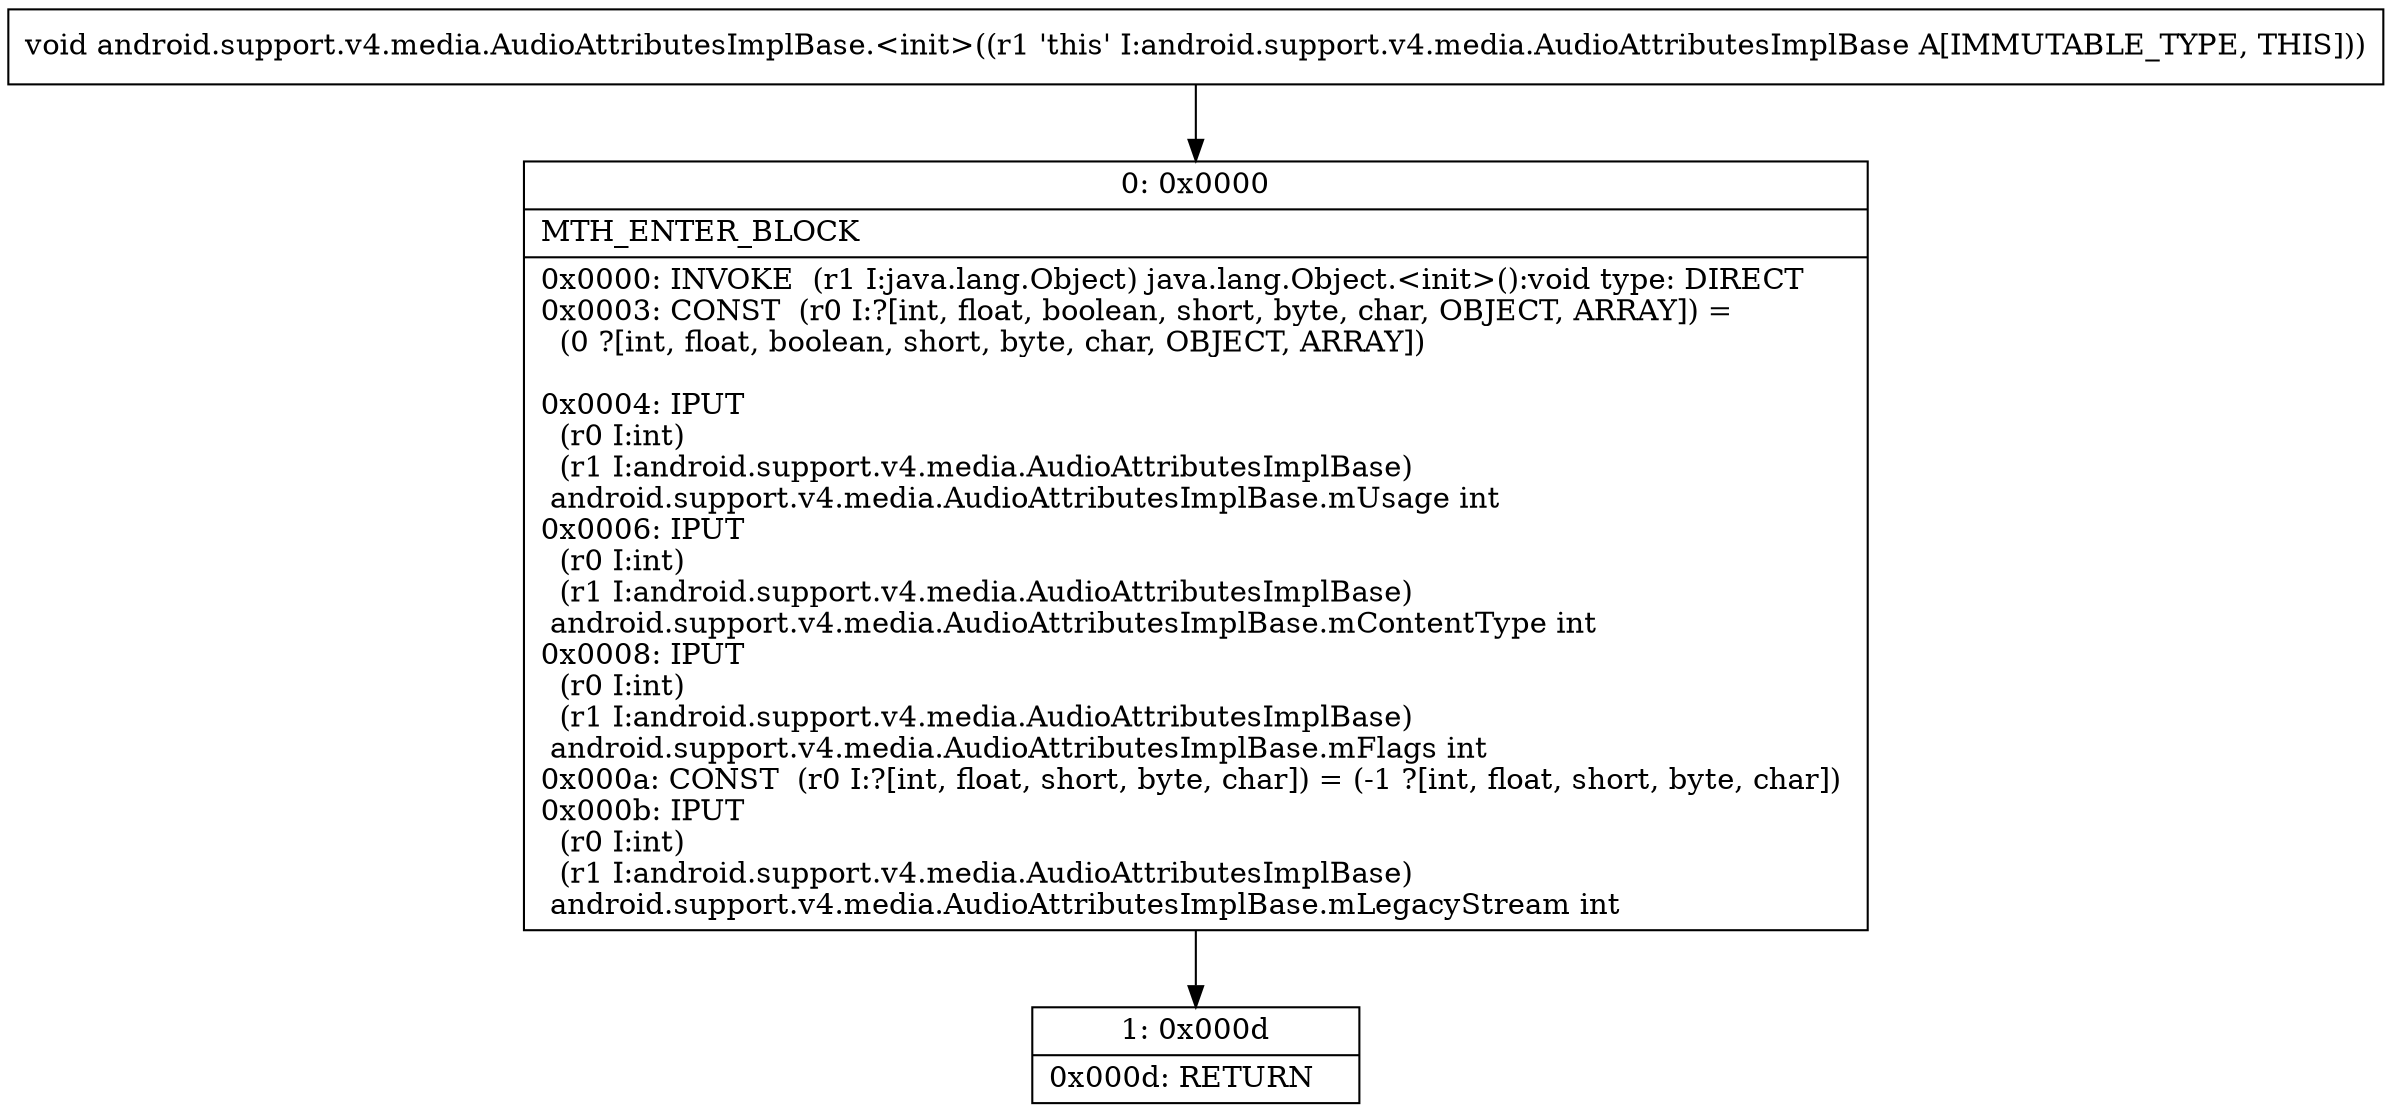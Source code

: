 digraph "CFG forandroid.support.v4.media.AudioAttributesImplBase.\<init\>()V" {
Node_0 [shape=record,label="{0\:\ 0x0000|MTH_ENTER_BLOCK\l|0x0000: INVOKE  (r1 I:java.lang.Object) java.lang.Object.\<init\>():void type: DIRECT \l0x0003: CONST  (r0 I:?[int, float, boolean, short, byte, char, OBJECT, ARRAY]) = \l  (0 ?[int, float, boolean, short, byte, char, OBJECT, ARRAY])\l \l0x0004: IPUT  \l  (r0 I:int)\l  (r1 I:android.support.v4.media.AudioAttributesImplBase)\l android.support.v4.media.AudioAttributesImplBase.mUsage int \l0x0006: IPUT  \l  (r0 I:int)\l  (r1 I:android.support.v4.media.AudioAttributesImplBase)\l android.support.v4.media.AudioAttributesImplBase.mContentType int \l0x0008: IPUT  \l  (r0 I:int)\l  (r1 I:android.support.v4.media.AudioAttributesImplBase)\l android.support.v4.media.AudioAttributesImplBase.mFlags int \l0x000a: CONST  (r0 I:?[int, float, short, byte, char]) = (\-1 ?[int, float, short, byte, char]) \l0x000b: IPUT  \l  (r0 I:int)\l  (r1 I:android.support.v4.media.AudioAttributesImplBase)\l android.support.v4.media.AudioAttributesImplBase.mLegacyStream int \l}"];
Node_1 [shape=record,label="{1\:\ 0x000d|0x000d: RETURN   \l}"];
MethodNode[shape=record,label="{void android.support.v4.media.AudioAttributesImplBase.\<init\>((r1 'this' I:android.support.v4.media.AudioAttributesImplBase A[IMMUTABLE_TYPE, THIS])) }"];
MethodNode -> Node_0;
Node_0 -> Node_1;
}

